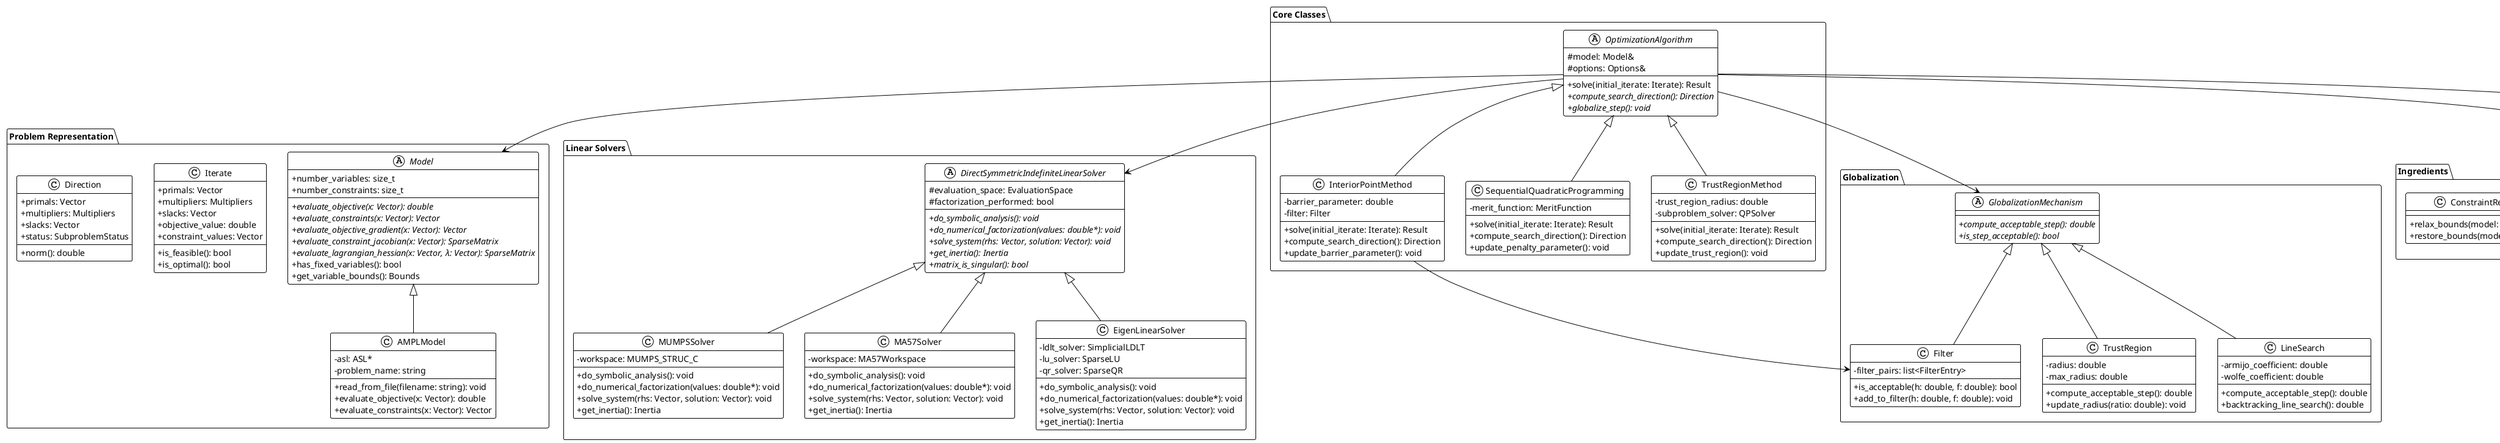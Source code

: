 @startuml uno_class_diagram
!theme plain
skinparam classAttributeIconSize 0

package "Core Classes" {

    abstract class OptimizationAlgorithm {
        # model: Model&
        # options: Options&
        + solve(initial_iterate: Iterate): Result
        + {abstract} compute_search_direction(): Direction
        + {abstract} globalize_step(): void
    }

    class InteriorPointMethod {
        - barrier_parameter: double
        - filter: Filter
        + solve(initial_iterate: Iterate): Result
        + compute_search_direction(): Direction
        + update_barrier_parameter(): void
    }

    class SequentialQuadraticProgramming {
        - merit_function: MeritFunction
        + solve(initial_iterate: Iterate): Result
        + compute_search_direction(): Direction
        + update_penalty_parameter(): void
    }

    class TrustRegionMethod {
        - trust_region_radius: double
        - subproblem_solver: QPSolver
        + solve(initial_iterate: Iterate): Result
        + compute_search_direction(): Direction
        + update_trust_region(): void
    }

    OptimizationAlgorithm <|-- InteriorPointMethod
    OptimizationAlgorithm <|-- SequentialQuadraticProgramming
    OptimizationAlgorithm <|-- TrustRegionMethod

}

package "Problem Representation" {

    abstract class Model {
        + number_variables: size_t
        + number_constraints: size_t
        + {abstract} evaluate_objective(x: Vector): double
        + {abstract} evaluate_constraints(x: Vector): Vector
        + {abstract} evaluate_objective_gradient(x: Vector): Vector
        + {abstract} evaluate_constraint_jacobian(x: Vector): SparseMatrix
        + {abstract} evaluate_lagrangian_hessian(x: Vector, λ: Vector): SparseMatrix
        + has_fixed_variables(): bool
        + get_variable_bounds(): Bounds
    }

    class AMPLModel {
        - asl: ASL*
        - problem_name: string
        + read_from_file(filename: string): void
        + evaluate_objective(x: Vector): double
        + evaluate_constraints(x: Vector): Vector
    }

    class Iterate {
        + primals: Vector
        + multipliers: Multipliers
        + slacks: Vector
        + objective_value: double
        + constraint_values: Vector
        + is_feasible(): bool
        + is_optimal(): bool
    }

    class Direction {
        + primals: Vector
        + multipliers: Multipliers
        + slacks: Vector
        + status: SubproblemStatus
        + norm(): double
    }

    Model <|-- AMPLModel

}

package "Linear Solvers" {

    abstract class DirectSymmetricIndefiniteLinearSolver {
        # evaluation_space: EvaluationSpace
        # factorization_performed: bool
        + {abstract} do_symbolic_analysis(): void
        + {abstract} do_numerical_factorization(values: double*): void
        + {abstract} solve_system(rhs: Vector, solution: Vector): void
        + {abstract} get_inertia(): Inertia
        + {abstract} matrix_is_singular(): bool
    }

    class MUMPSSolver {
        - workspace: MUMPS_STRUC_C
        + do_symbolic_analysis(): void
        + do_numerical_factorization(values: double*): void
        + solve_system(rhs: Vector, solution: Vector): void
        + get_inertia(): Inertia
    }

    class MA57Solver {
        - workspace: MA57Workspace
        + do_symbolic_analysis(): void
        + do_numerical_factorization(values: double*): void
        + solve_system(rhs: Vector, solution: Vector): void
        + get_inertia(): Inertia
    }

    class EigenLinearSolver {
        - ldlt_solver: SimplicialLDLT
        - lu_solver: SparseLU
        - qr_solver: SparseQR
        + do_symbolic_analysis(): void
        + do_numerical_factorization(values: double*): void
        + solve_system(rhs: Vector, solution: Vector): void
        + get_inertia(): Inertia
    }

    DirectSymmetricIndefiniteLinearSolver <|-- MUMPSSolver
    DirectSymmetricIndefiniteLinearSolver <|-- MA57Solver
    DirectSymmetricIndefiniteLinearSolver <|-- EigenLinearSolver

}

package "Globalization" {

    abstract class GlobalizationMechanism {
        + {abstract} compute_acceptable_step(): double
        + {abstract} is_step_acceptable(): bool
    }

    class LineSearch {
        - armijo_coefficient: double
        - wolfe_coefficient: double
        + compute_acceptable_step(): double
        + backtracking_line_search(): double
    }

    class TrustRegion {
        - radius: double
        - max_radius: double
        + compute_acceptable_step(): double
        + update_radius(ratio: double): void
    }

    class Filter {
        - filter_pairs: list<FilterEntry>
        + is_acceptable(h: double, f: double): bool
        + add_to_filter(h: double, f: double): void
    }

    GlobalizationMechanism <|-- LineSearch
    GlobalizationMechanism <|-- TrustRegion
    GlobalizationMechanism <|-- Filter

}

package "Ingredients" {

    class RegularizationStrategy {
        + compute_primal_regularization(): double
        + compute_dual_regularization(): double
        + update_regularization(): void
    }

    class HessianModel {
        + evaluate(x: Vector, λ: Vector): SparseMatrix
        + update(s: Vector, y: Vector): void
    }

    class ConstraintRelaxation {
        + relax_bounds(model: Model): Model
        + restore_bounds(model: Model): void
    }

}

OptimizationAlgorithm --> Model
OptimizationAlgorithm --> GlobalizationMechanism
OptimizationAlgorithm --> DirectSymmetricIndefiniteLinearSolver
OptimizationAlgorithm --> RegularizationStrategy
OptimizationAlgorithm --> HessianModel
InteriorPointMethod --> Filter

@enduml